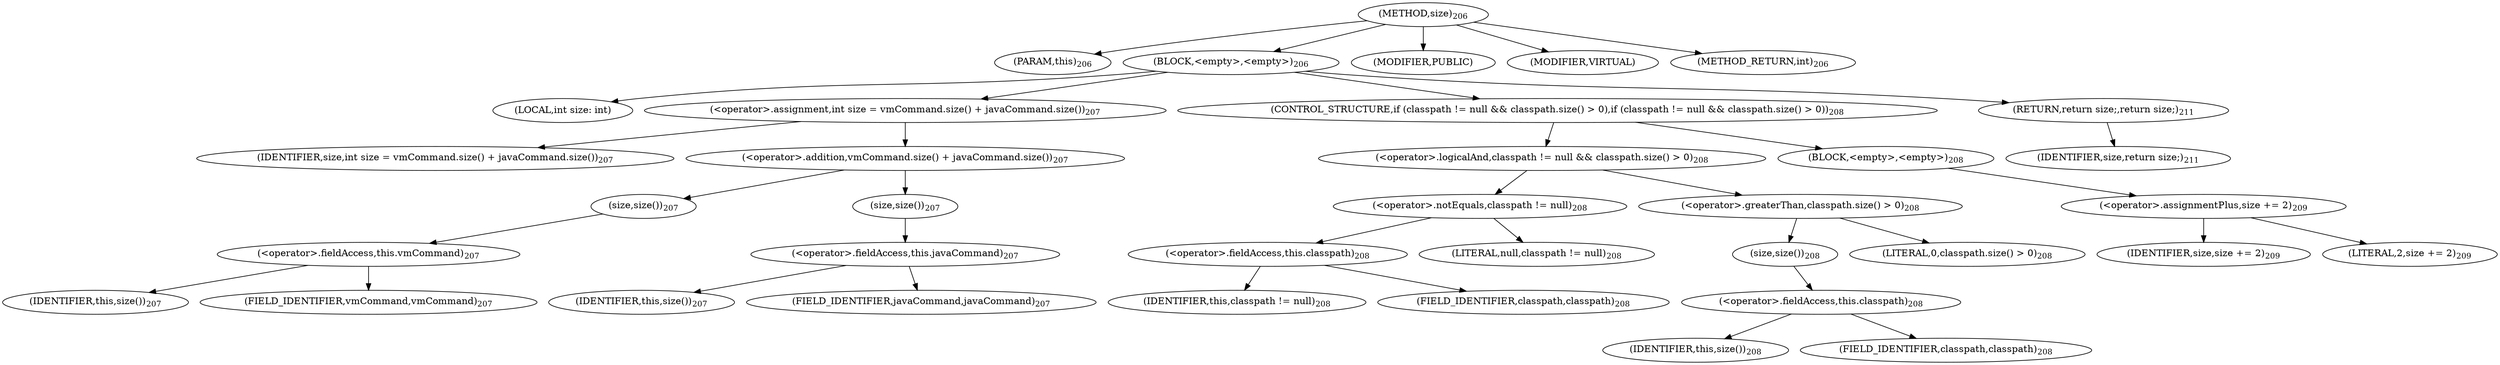 digraph "size" {  
"575" [label = <(METHOD,size)<SUB>206</SUB>> ]
"576" [label = <(PARAM,this)<SUB>206</SUB>> ]
"577" [label = <(BLOCK,&lt;empty&gt;,&lt;empty&gt;)<SUB>206</SUB>> ]
"578" [label = <(LOCAL,int size: int)> ]
"579" [label = <(&lt;operator&gt;.assignment,int size = vmCommand.size() + javaCommand.size())<SUB>207</SUB>> ]
"580" [label = <(IDENTIFIER,size,int size = vmCommand.size() + javaCommand.size())<SUB>207</SUB>> ]
"581" [label = <(&lt;operator&gt;.addition,vmCommand.size() + javaCommand.size())<SUB>207</SUB>> ]
"582" [label = <(size,size())<SUB>207</SUB>> ]
"583" [label = <(&lt;operator&gt;.fieldAccess,this.vmCommand)<SUB>207</SUB>> ]
"584" [label = <(IDENTIFIER,this,size())<SUB>207</SUB>> ]
"585" [label = <(FIELD_IDENTIFIER,vmCommand,vmCommand)<SUB>207</SUB>> ]
"586" [label = <(size,size())<SUB>207</SUB>> ]
"587" [label = <(&lt;operator&gt;.fieldAccess,this.javaCommand)<SUB>207</SUB>> ]
"588" [label = <(IDENTIFIER,this,size())<SUB>207</SUB>> ]
"589" [label = <(FIELD_IDENTIFIER,javaCommand,javaCommand)<SUB>207</SUB>> ]
"590" [label = <(CONTROL_STRUCTURE,if (classpath != null &amp;&amp; classpath.size() &gt; 0),if (classpath != null &amp;&amp; classpath.size() &gt; 0))<SUB>208</SUB>> ]
"591" [label = <(&lt;operator&gt;.logicalAnd,classpath != null &amp;&amp; classpath.size() &gt; 0)<SUB>208</SUB>> ]
"592" [label = <(&lt;operator&gt;.notEquals,classpath != null)<SUB>208</SUB>> ]
"593" [label = <(&lt;operator&gt;.fieldAccess,this.classpath)<SUB>208</SUB>> ]
"594" [label = <(IDENTIFIER,this,classpath != null)<SUB>208</SUB>> ]
"595" [label = <(FIELD_IDENTIFIER,classpath,classpath)<SUB>208</SUB>> ]
"596" [label = <(LITERAL,null,classpath != null)<SUB>208</SUB>> ]
"597" [label = <(&lt;operator&gt;.greaterThan,classpath.size() &gt; 0)<SUB>208</SUB>> ]
"598" [label = <(size,size())<SUB>208</SUB>> ]
"599" [label = <(&lt;operator&gt;.fieldAccess,this.classpath)<SUB>208</SUB>> ]
"600" [label = <(IDENTIFIER,this,size())<SUB>208</SUB>> ]
"601" [label = <(FIELD_IDENTIFIER,classpath,classpath)<SUB>208</SUB>> ]
"602" [label = <(LITERAL,0,classpath.size() &gt; 0)<SUB>208</SUB>> ]
"603" [label = <(BLOCK,&lt;empty&gt;,&lt;empty&gt;)<SUB>208</SUB>> ]
"604" [label = <(&lt;operator&gt;.assignmentPlus,size += 2)<SUB>209</SUB>> ]
"605" [label = <(IDENTIFIER,size,size += 2)<SUB>209</SUB>> ]
"606" [label = <(LITERAL,2,size += 2)<SUB>209</SUB>> ]
"607" [label = <(RETURN,return size;,return size;)<SUB>211</SUB>> ]
"608" [label = <(IDENTIFIER,size,return size;)<SUB>211</SUB>> ]
"609" [label = <(MODIFIER,PUBLIC)> ]
"610" [label = <(MODIFIER,VIRTUAL)> ]
"611" [label = <(METHOD_RETURN,int)<SUB>206</SUB>> ]
  "575" -> "576" 
  "575" -> "577" 
  "575" -> "609" 
  "575" -> "610" 
  "575" -> "611" 
  "577" -> "578" 
  "577" -> "579" 
  "577" -> "590" 
  "577" -> "607" 
  "579" -> "580" 
  "579" -> "581" 
  "581" -> "582" 
  "581" -> "586" 
  "582" -> "583" 
  "583" -> "584" 
  "583" -> "585" 
  "586" -> "587" 
  "587" -> "588" 
  "587" -> "589" 
  "590" -> "591" 
  "590" -> "603" 
  "591" -> "592" 
  "591" -> "597" 
  "592" -> "593" 
  "592" -> "596" 
  "593" -> "594" 
  "593" -> "595" 
  "597" -> "598" 
  "597" -> "602" 
  "598" -> "599" 
  "599" -> "600" 
  "599" -> "601" 
  "603" -> "604" 
  "604" -> "605" 
  "604" -> "606" 
  "607" -> "608" 
}
